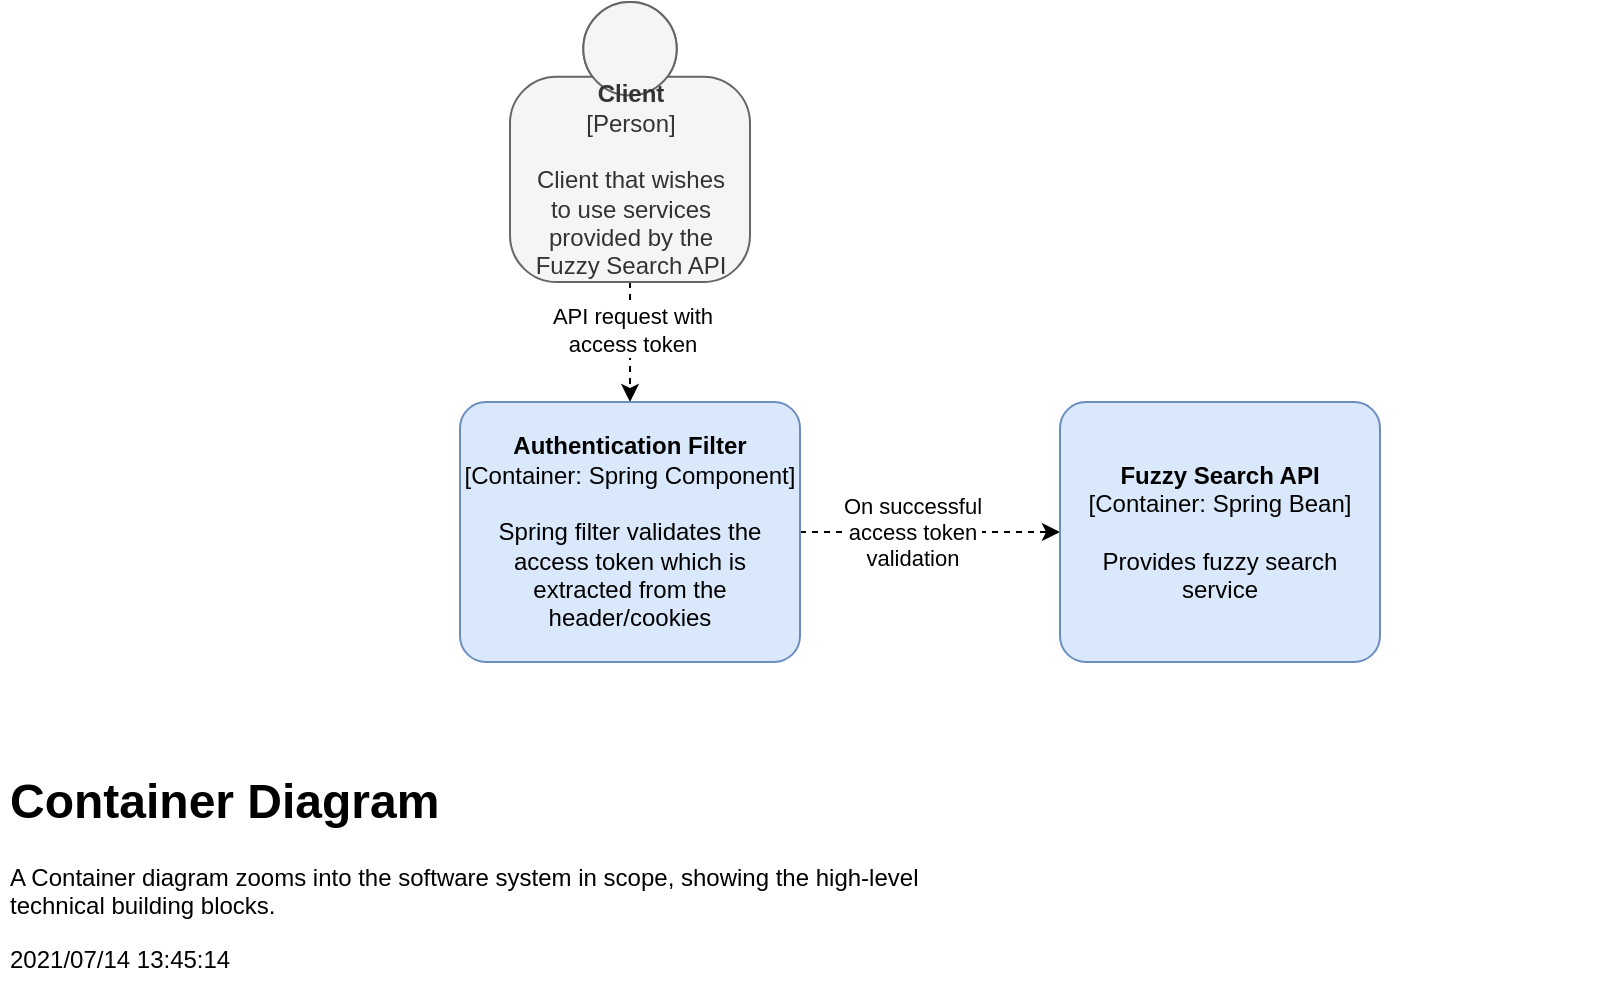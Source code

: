 <mxfile version="14.6.13" type="device"><diagram id="oJ6H_nrgjSvvruwRhQf3" name="Page-1"><mxGraphModel dx="1933" dy="612" grid="1" gridSize="10" guides="1" tooltips="1" connect="1" arrows="1" fold="1" page="1" pageScale="1" pageWidth="827" pageHeight="1169" math="0" shadow="0"><root><mxCell id="0"/><mxCell id="1" parent="0"/><mxCell id="XFG10uMRlvQ6rbKTMnnO-6" style="edgeStyle=orthogonalEdgeStyle;rounded=0;orthogonalLoop=1;jettySize=auto;html=1;exitX=0.5;exitY=1;exitDx=0;exitDy=0;exitPerimeter=0;" parent="1" edge="1"><mxGeometry relative="1" as="geometry"><mxPoint x="310" y="450" as="sourcePoint"/><mxPoint x="310" y="450" as="targetPoint"/></mxGeometry></mxCell><mxCell id="XFG10uMRlvQ6rbKTMnnO-12" value="" style="edgeStyle=orthogonalEdgeStyle;rounded=0;orthogonalLoop=1;jettySize=auto;html=1;dashed=1;" parent="1" source="XFG10uMRlvQ6rbKTMnnO-10" target="XFG10uMRlvQ6rbKTMnnO-11" edge="1"><mxGeometry relative="1" as="geometry"/></mxCell><mxCell id="Xfy0cMJ0Izwf73caTPXY-4" value="API request with&lt;br&gt;access token" style="edgeLabel;html=1;align=center;verticalAlign=middle;resizable=0;points=[];" vertex="1" connectable="0" parent="XFG10uMRlvQ6rbKTMnnO-12"><mxGeometry x="-0.2" y="1" relative="1" as="geometry"><mxPoint as="offset"/></mxGeometry></mxCell><object placeholders="1" c4Name="Client" c4Type="Person" c4Description="Client that wishes&#10;to use services&#10;provided by the &#10;Fuzzy Search API" label="&lt;b&gt;%c4Name%&lt;/b&gt;&lt;div&gt;[%c4Type%]&lt;/div&gt;&lt;br&gt;&lt;div&gt;%c4Description%&lt;/div&gt;" id="XFG10uMRlvQ6rbKTMnnO-10"><mxCell style="html=1;dashed=0;whitespace=wrap;fillColor=#f5f5f5;strokeColor=#666666;shape=mxgraph.c4.person;align=center;metaEdit=1;points=[[0.5,0,0],[1,0.5,0],[1,0.75,0],[0.75,1,0],[0.5,1,0],[0.25,1,0],[0,0.75,0],[0,0.5,0]];metaData={&quot;c4Type&quot;:{&quot;editable&quot;:false}};fontColor=#333333;" parent="1" vertex="1"><mxGeometry x="-235" y="50" width="120" height="140" as="geometry"/></mxCell></object><mxCell id="73skPFzn7Zlbj77F9-eB-54" value="&lt;h1&gt;Container Diagram&lt;/h1&gt;A Container diagram zooms into the software system in scope, showing the high-level technical building blocks.&lt;p&gt;&lt;span&gt;2021/07/14 13:45:14&lt;/span&gt;&lt;br&gt;&lt;/p&gt;" style="text;html=1;strokeColor=none;fillColor=none;spacing=5;spacingTop=-20;whiteSpace=wrap;overflow=hidden;rounded=0;fontColor=#000000;align=left;" parent="1" vertex="1"><mxGeometry x="-490" y="430" width="500" height="110" as="geometry"/></mxCell><mxCell id="TRsxwwxXln9HdqHkvrJm-2" style="edgeStyle=orthogonalEdgeStyle;rounded=0;orthogonalLoop=1;jettySize=auto;html=1;entryX=0;entryY=0.5;entryDx=0;entryDy=0;entryPerimeter=0;dashed=1;" parent="1" source="XFG10uMRlvQ6rbKTMnnO-11" target="WrPm9Diou-NAVtB4RBlM-1" edge="1"><mxGeometry relative="1" as="geometry"/></mxCell><mxCell id="Xfy0cMJ0Izwf73caTPXY-2" value="On successful &lt;br&gt;access token&lt;br&gt;validation" style="edgeLabel;html=1;align=center;verticalAlign=middle;resizable=0;points=[];" vertex="1" connectable="0" parent="TRsxwwxXln9HdqHkvrJm-2"><mxGeometry x="-0.139" relative="1" as="geometry"><mxPoint as="offset"/></mxGeometry></mxCell><object placeholders="1" c4Name="Authentication Filter" c4Type="Container" c4Technology="Spring Component" c4Description="Spring filter validates the access token which is extracted from the header/cookies" label="&lt;b&gt;%c4Name%&lt;/b&gt;&lt;div&gt;[%c4Type%: %c4Technology%]&lt;/div&gt;&lt;br&gt;&lt;div&gt;%c4Description%&lt;/div&gt;" id="XFG10uMRlvQ6rbKTMnnO-11"><mxCell style="rounded=1;whiteSpace=wrap;html=1;labelBackgroundColor=none;fillColor=#dae8fc;align=center;arcSize=10;strokeColor=#6c8ebf;metaEdit=1;metaData={&quot;c4Type&quot;:{&quot;editable&quot;:false}};points=[[0.25,0,0],[0.5,0,0],[0.75,0,0],[1,0.25,0],[1,0.5,0],[1,0.75,0],[0.75,1,0],[0.5,1,0],[0.25,1,0],[0,0.75,0],[0,0.5,0],[0,0.25,0]];" parent="1" vertex="1"><mxGeometry x="-260" y="250" width="170" height="130" as="geometry"/></mxCell></object><object placeholders="1" c4Name="Fuzzy Search API" c4Type="Container" c4Technology="Spring Bean" c4Description="Provides fuzzy search service " label="&lt;b&gt;%c4Name%&lt;/b&gt;&lt;div&gt;[%c4Type%: %c4Technology%]&lt;/div&gt;&lt;br&gt;&lt;div&gt;%c4Description%&lt;/div&gt;" id="WrPm9Diou-NAVtB4RBlM-1"><mxCell style="rounded=1;whiteSpace=wrap;html=1;labelBackgroundColor=none;fillColor=#dae8fc;align=center;arcSize=10;strokeColor=#6c8ebf;metaEdit=1;metaData={&quot;c4Type&quot;:{&quot;editable&quot;:false}};points=[[0.25,0,0],[0.5,0,0],[0.75,0,0],[1,0.25,0],[1,0.5,0],[1,0.75,0],[0.75,1,0],[0.5,1,0],[0.25,1,0],[0,0.75,0],[0,0.5,0],[0,0.25,0]];" parent="1" vertex="1"><mxGeometry x="40" y="250" width="160" height="130" as="geometry"/></mxCell></object></root></mxGraphModel></diagram></mxfile>